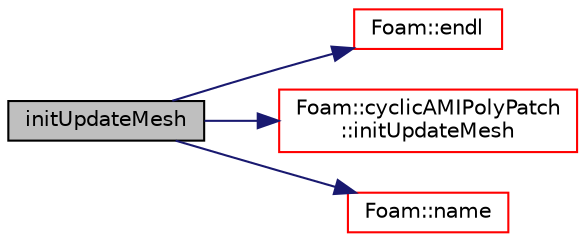 digraph "initUpdateMesh"
{
  bgcolor="transparent";
  edge [fontname="Helvetica",fontsize="10",labelfontname="Helvetica",labelfontsize="10"];
  node [fontname="Helvetica",fontsize="10",shape=record];
  rankdir="LR";
  Node321 [label="initUpdateMesh",height=0.2,width=0.4,color="black", fillcolor="grey75", style="filled", fontcolor="black"];
  Node321 -> Node322 [color="midnightblue",fontsize="10",style="solid",fontname="Helvetica"];
  Node322 [label="Foam::endl",height=0.2,width=0.4,color="red",URL="$a21851.html#a2db8fe02a0d3909e9351bb4275b23ce4",tooltip="Add newline and flush stream. "];
  Node321 -> Node324 [color="midnightblue",fontsize="10",style="solid",fontname="Helvetica"];
  Node324 [label="Foam::cyclicAMIPolyPatch\l::initUpdateMesh",height=0.2,width=0.4,color="red",URL="$a26077.html#aba14098b759b2f349996ba9d0c33544c",tooltip="Initialise the update of the patch topology. "];
  Node321 -> Node332 [color="midnightblue",fontsize="10",style="solid",fontname="Helvetica"];
  Node332 [label="Foam::name",height=0.2,width=0.4,color="red",URL="$a21851.html#adcb0df2bd4953cb6bb390272d8263c3a",tooltip="Return a string representation of a complex. "];
}
